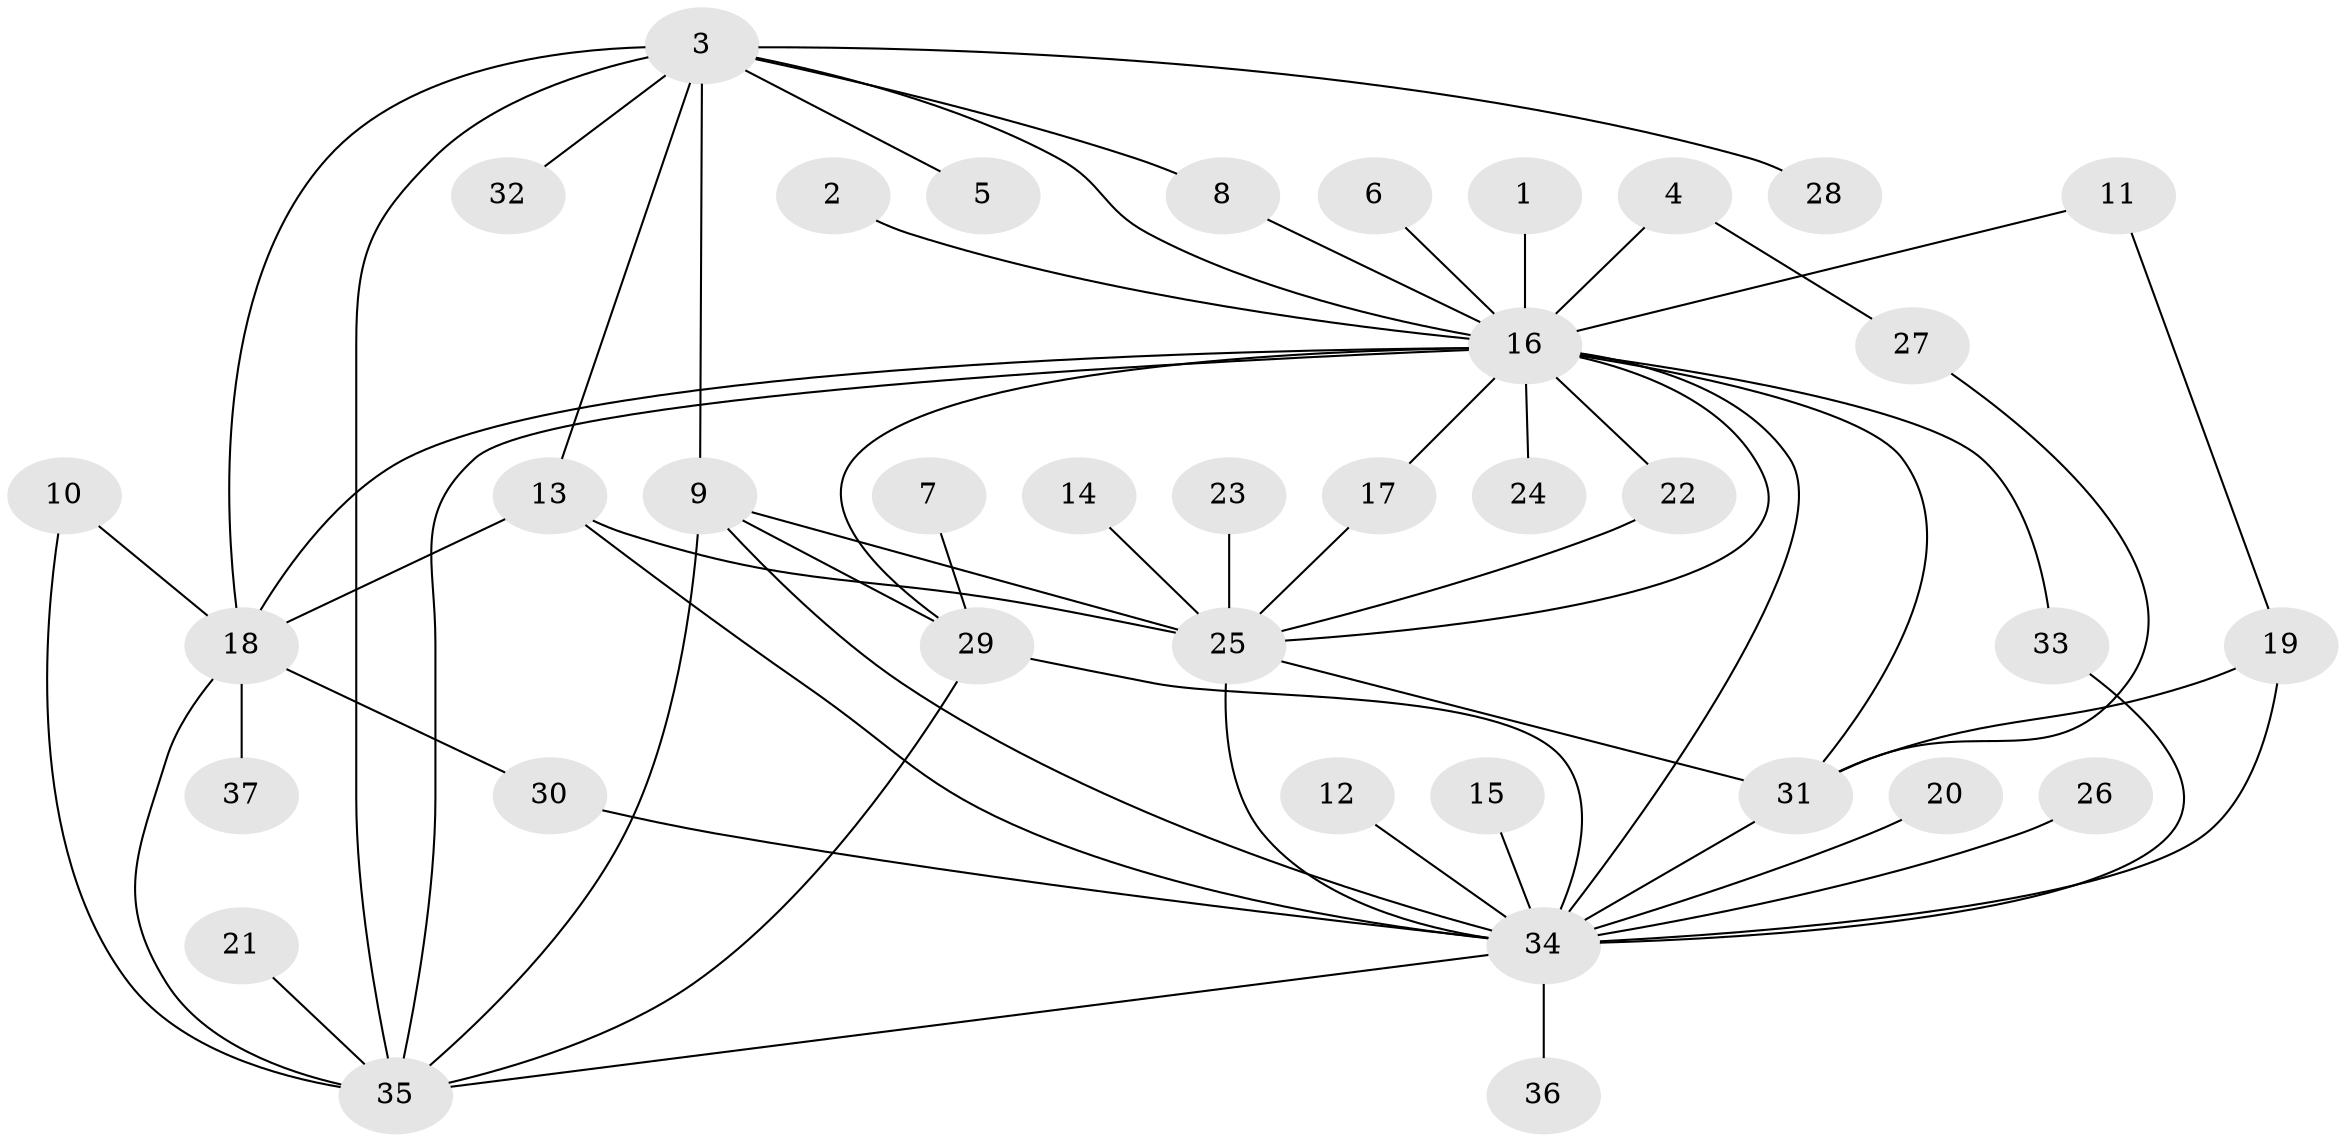 // original degree distribution, {19: 0.0136986301369863, 8: 0.0136986301369863, 16: 0.0136986301369863, 6: 0.0410958904109589, 2: 0.273972602739726, 3: 0.1095890410958904, 1: 0.4246575342465753, 5: 0.0410958904109589, 4: 0.0547945205479452, 9: 0.0136986301369863}
// Generated by graph-tools (version 1.1) at 2025/49/03/09/25 03:49:51]
// undirected, 37 vertices, 61 edges
graph export_dot {
graph [start="1"]
  node [color=gray90,style=filled];
  1;
  2;
  3;
  4;
  5;
  6;
  7;
  8;
  9;
  10;
  11;
  12;
  13;
  14;
  15;
  16;
  17;
  18;
  19;
  20;
  21;
  22;
  23;
  24;
  25;
  26;
  27;
  28;
  29;
  30;
  31;
  32;
  33;
  34;
  35;
  36;
  37;
  1 -- 16 [weight=1.0];
  2 -- 16 [weight=1.0];
  3 -- 5 [weight=1.0];
  3 -- 8 [weight=1.0];
  3 -- 9 [weight=1.0];
  3 -- 13 [weight=1.0];
  3 -- 16 [weight=1.0];
  3 -- 18 [weight=1.0];
  3 -- 28 [weight=1.0];
  3 -- 32 [weight=1.0];
  3 -- 35 [weight=1.0];
  4 -- 16 [weight=1.0];
  4 -- 27 [weight=1.0];
  6 -- 16 [weight=1.0];
  7 -- 29 [weight=1.0];
  8 -- 16 [weight=1.0];
  9 -- 25 [weight=1.0];
  9 -- 29 [weight=1.0];
  9 -- 34 [weight=1.0];
  9 -- 35 [weight=1.0];
  10 -- 18 [weight=1.0];
  10 -- 35 [weight=1.0];
  11 -- 16 [weight=1.0];
  11 -- 19 [weight=1.0];
  12 -- 34 [weight=1.0];
  13 -- 18 [weight=1.0];
  13 -- 25 [weight=1.0];
  13 -- 34 [weight=1.0];
  14 -- 25 [weight=1.0];
  15 -- 34 [weight=1.0];
  16 -- 17 [weight=1.0];
  16 -- 18 [weight=1.0];
  16 -- 22 [weight=1.0];
  16 -- 24 [weight=1.0];
  16 -- 25 [weight=1.0];
  16 -- 29 [weight=1.0];
  16 -- 31 [weight=1.0];
  16 -- 33 [weight=1.0];
  16 -- 34 [weight=1.0];
  16 -- 35 [weight=1.0];
  17 -- 25 [weight=1.0];
  18 -- 30 [weight=1.0];
  18 -- 35 [weight=1.0];
  18 -- 37 [weight=1.0];
  19 -- 31 [weight=1.0];
  19 -- 34 [weight=1.0];
  20 -- 34 [weight=1.0];
  21 -- 35 [weight=1.0];
  22 -- 25 [weight=1.0];
  23 -- 25 [weight=1.0];
  25 -- 31 [weight=1.0];
  25 -- 34 [weight=1.0];
  26 -- 34 [weight=1.0];
  27 -- 31 [weight=1.0];
  29 -- 34 [weight=1.0];
  29 -- 35 [weight=1.0];
  30 -- 34 [weight=1.0];
  31 -- 34 [weight=1.0];
  33 -- 34 [weight=1.0];
  34 -- 35 [weight=1.0];
  34 -- 36 [weight=1.0];
}
